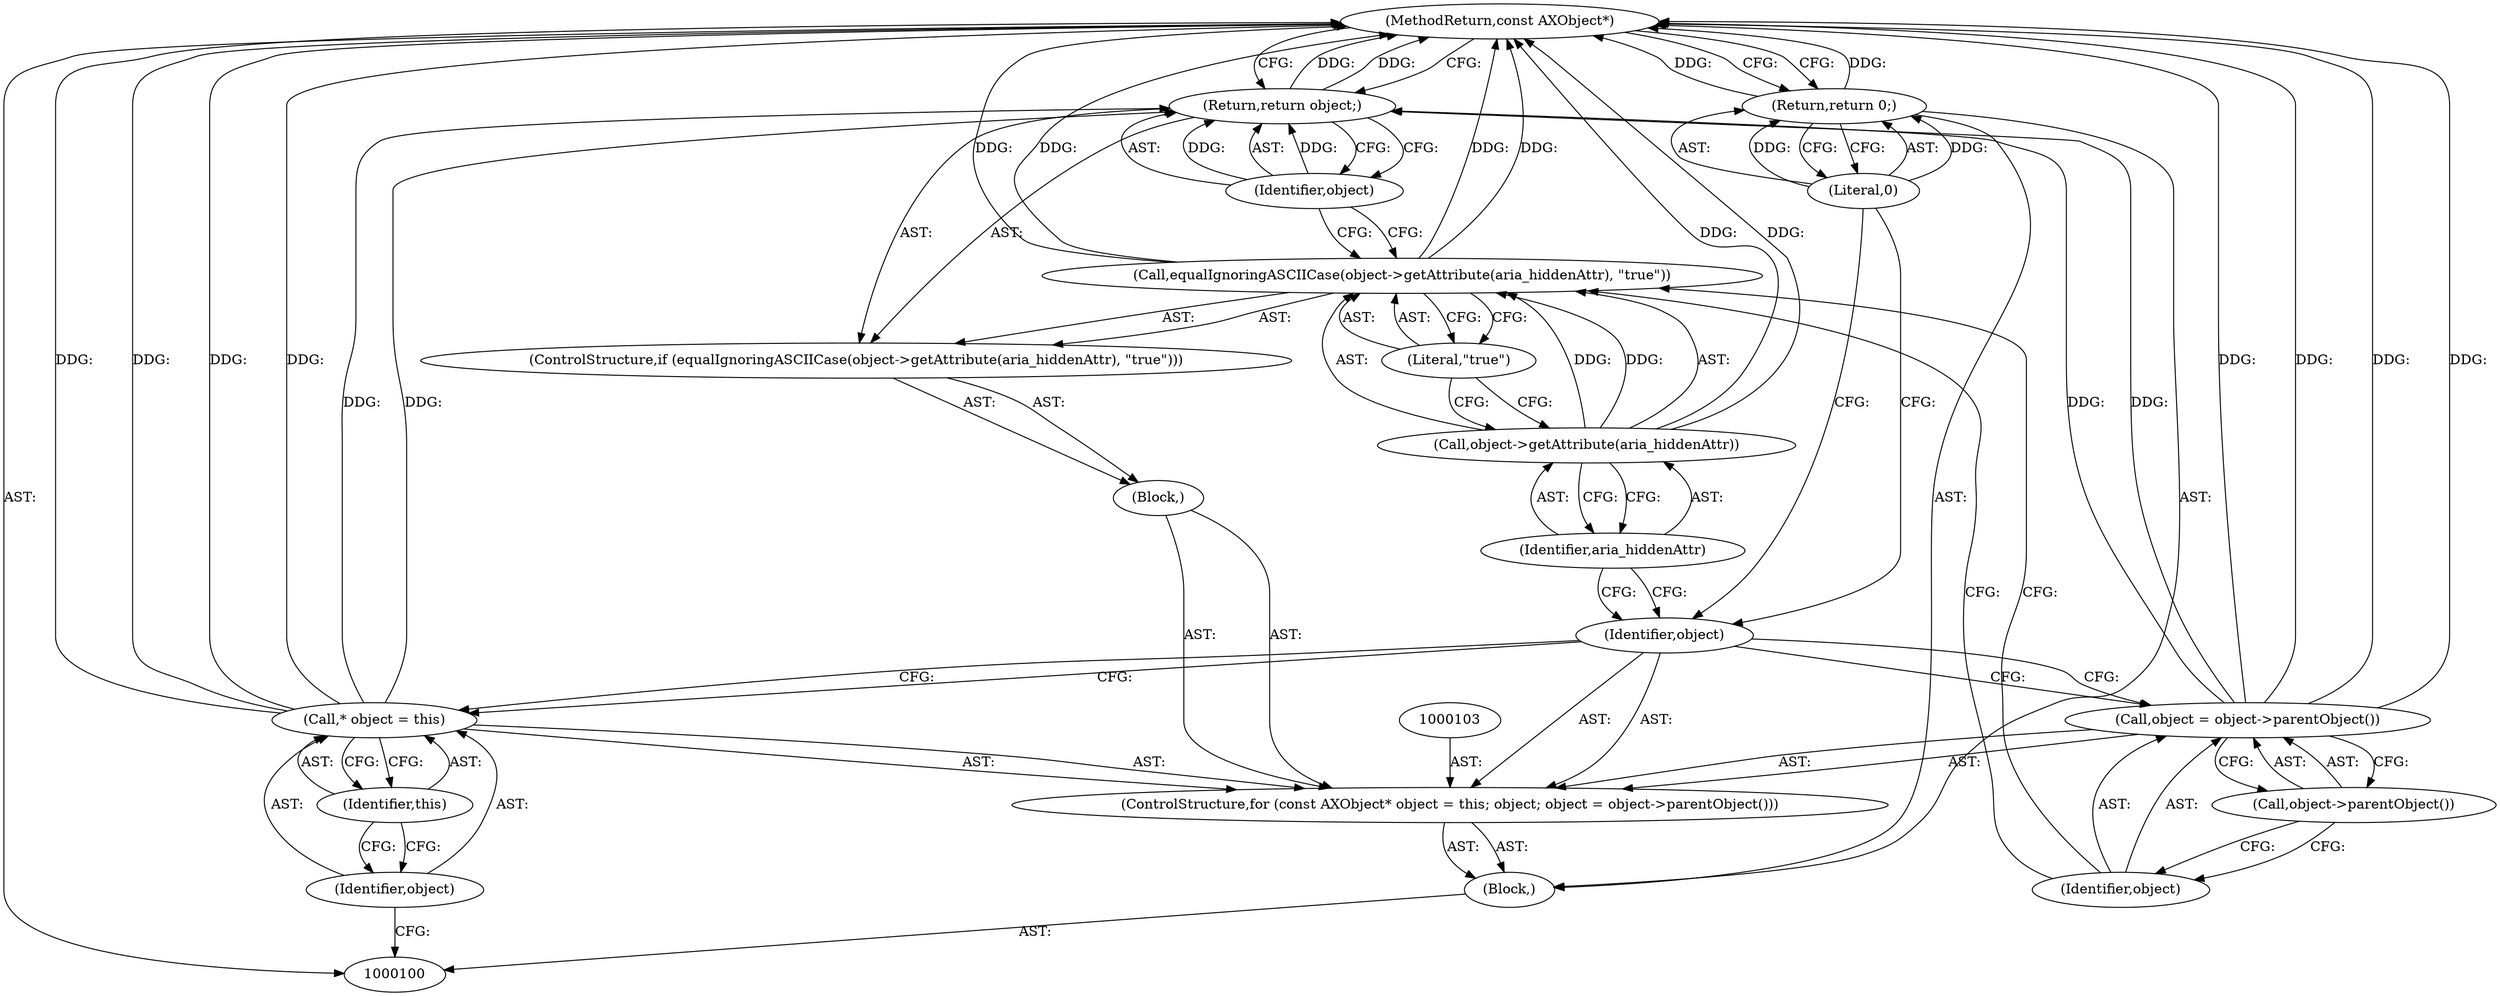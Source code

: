 digraph "0_Chrome_d27468a832d5316884bd02f459cbf493697fd7e1_21" {
"1000121" [label="(MethodReturn,const AXObject*)"];
"1000101" [label="(Block,)"];
"1000104" [label="(Call,* object = this)"];
"1000105" [label="(Identifier,object)"];
"1000102" [label="(ControlStructure,for (const AXObject* object = this; object; object = object->parentObject()))"];
"1000106" [label="(Identifier,this)"];
"1000107" [label="(Identifier,object)"];
"1000108" [label="(Call,object = object->parentObject())"];
"1000109" [label="(Identifier,object)"];
"1000110" [label="(Call,object->parentObject())"];
"1000111" [label="(Block,)"];
"1000114" [label="(Call,object->getAttribute(aria_hiddenAttr))"];
"1000112" [label="(ControlStructure,if (equalIgnoringASCIICase(object->getAttribute(aria_hiddenAttr), \"true\")))"];
"1000115" [label="(Identifier,aria_hiddenAttr)"];
"1000116" [label="(Literal,\"true\")"];
"1000113" [label="(Call,equalIgnoringASCIICase(object->getAttribute(aria_hiddenAttr), \"true\"))"];
"1000118" [label="(Identifier,object)"];
"1000117" [label="(Return,return object;)"];
"1000119" [label="(Return,return 0;)"];
"1000120" [label="(Literal,0)"];
"1000121" -> "1000100"  [label="AST: "];
"1000121" -> "1000117"  [label="CFG: "];
"1000121" -> "1000119"  [label="CFG: "];
"1000119" -> "1000121"  [label="DDG: "];
"1000117" -> "1000121"  [label="DDG: "];
"1000104" -> "1000121"  [label="DDG: "];
"1000104" -> "1000121"  [label="DDG: "];
"1000113" -> "1000121"  [label="DDG: "];
"1000113" -> "1000121"  [label="DDG: "];
"1000114" -> "1000121"  [label="DDG: "];
"1000108" -> "1000121"  [label="DDG: "];
"1000108" -> "1000121"  [label="DDG: "];
"1000101" -> "1000100"  [label="AST: "];
"1000102" -> "1000101"  [label="AST: "];
"1000119" -> "1000101"  [label="AST: "];
"1000104" -> "1000102"  [label="AST: "];
"1000104" -> "1000106"  [label="CFG: "];
"1000105" -> "1000104"  [label="AST: "];
"1000106" -> "1000104"  [label="AST: "];
"1000107" -> "1000104"  [label="CFG: "];
"1000104" -> "1000121"  [label="DDG: "];
"1000104" -> "1000121"  [label="DDG: "];
"1000104" -> "1000117"  [label="DDG: "];
"1000105" -> "1000104"  [label="AST: "];
"1000105" -> "1000100"  [label="CFG: "];
"1000106" -> "1000105"  [label="CFG: "];
"1000102" -> "1000101"  [label="AST: "];
"1000103" -> "1000102"  [label="AST: "];
"1000104" -> "1000102"  [label="AST: "];
"1000107" -> "1000102"  [label="AST: "];
"1000108" -> "1000102"  [label="AST: "];
"1000111" -> "1000102"  [label="AST: "];
"1000106" -> "1000104"  [label="AST: "];
"1000106" -> "1000105"  [label="CFG: "];
"1000104" -> "1000106"  [label="CFG: "];
"1000107" -> "1000102"  [label="AST: "];
"1000107" -> "1000104"  [label="CFG: "];
"1000107" -> "1000108"  [label="CFG: "];
"1000115" -> "1000107"  [label="CFG: "];
"1000120" -> "1000107"  [label="CFG: "];
"1000108" -> "1000102"  [label="AST: "];
"1000108" -> "1000110"  [label="CFG: "];
"1000109" -> "1000108"  [label="AST: "];
"1000110" -> "1000108"  [label="AST: "];
"1000107" -> "1000108"  [label="CFG: "];
"1000108" -> "1000121"  [label="DDG: "];
"1000108" -> "1000121"  [label="DDG: "];
"1000108" -> "1000117"  [label="DDG: "];
"1000109" -> "1000108"  [label="AST: "];
"1000109" -> "1000113"  [label="CFG: "];
"1000110" -> "1000109"  [label="CFG: "];
"1000110" -> "1000108"  [label="AST: "];
"1000110" -> "1000109"  [label="CFG: "];
"1000108" -> "1000110"  [label="CFG: "];
"1000111" -> "1000102"  [label="AST: "];
"1000112" -> "1000111"  [label="AST: "];
"1000114" -> "1000113"  [label="AST: "];
"1000114" -> "1000115"  [label="CFG: "];
"1000115" -> "1000114"  [label="AST: "];
"1000116" -> "1000114"  [label="CFG: "];
"1000114" -> "1000121"  [label="DDG: "];
"1000114" -> "1000113"  [label="DDG: "];
"1000112" -> "1000111"  [label="AST: "];
"1000113" -> "1000112"  [label="AST: "];
"1000117" -> "1000112"  [label="AST: "];
"1000115" -> "1000114"  [label="AST: "];
"1000115" -> "1000107"  [label="CFG: "];
"1000114" -> "1000115"  [label="CFG: "];
"1000116" -> "1000113"  [label="AST: "];
"1000116" -> "1000114"  [label="CFG: "];
"1000113" -> "1000116"  [label="CFG: "];
"1000113" -> "1000112"  [label="AST: "];
"1000113" -> "1000116"  [label="CFG: "];
"1000114" -> "1000113"  [label="AST: "];
"1000116" -> "1000113"  [label="AST: "];
"1000118" -> "1000113"  [label="CFG: "];
"1000109" -> "1000113"  [label="CFG: "];
"1000113" -> "1000121"  [label="DDG: "];
"1000113" -> "1000121"  [label="DDG: "];
"1000114" -> "1000113"  [label="DDG: "];
"1000118" -> "1000117"  [label="AST: "];
"1000118" -> "1000113"  [label="CFG: "];
"1000117" -> "1000118"  [label="CFG: "];
"1000118" -> "1000117"  [label="DDG: "];
"1000117" -> "1000112"  [label="AST: "];
"1000117" -> "1000118"  [label="CFG: "];
"1000118" -> "1000117"  [label="AST: "];
"1000121" -> "1000117"  [label="CFG: "];
"1000117" -> "1000121"  [label="DDG: "];
"1000118" -> "1000117"  [label="DDG: "];
"1000104" -> "1000117"  [label="DDG: "];
"1000108" -> "1000117"  [label="DDG: "];
"1000119" -> "1000101"  [label="AST: "];
"1000119" -> "1000120"  [label="CFG: "];
"1000120" -> "1000119"  [label="AST: "];
"1000121" -> "1000119"  [label="CFG: "];
"1000119" -> "1000121"  [label="DDG: "];
"1000120" -> "1000119"  [label="DDG: "];
"1000120" -> "1000119"  [label="AST: "];
"1000120" -> "1000107"  [label="CFG: "];
"1000119" -> "1000120"  [label="CFG: "];
"1000120" -> "1000119"  [label="DDG: "];
}
